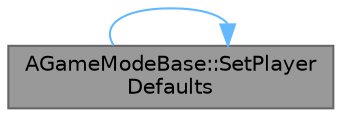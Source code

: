 digraph "AGameModeBase::SetPlayerDefaults"
{
 // INTERACTIVE_SVG=YES
 // LATEX_PDF_SIZE
  bgcolor="transparent";
  edge [fontname=Helvetica,fontsize=10,labelfontname=Helvetica,labelfontsize=10];
  node [fontname=Helvetica,fontsize=10,shape=box,height=0.2,width=0.4];
  rankdir="LR";
  Node1 [id="Node000001",label="AGameModeBase::SetPlayer\lDefaults",height=0.2,width=0.4,color="gray40", fillcolor="grey60", style="filled", fontcolor="black",tooltip="Initializes player pawn back to starting values, called from RestartPlayer."];
  Node1 -> Node1 [id="edge1_Node000001_Node000001",color="steelblue1",style="solid",tooltip=" "];
}
